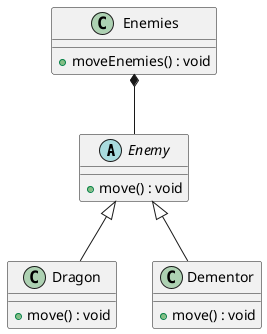 @startuml
'https://plantuml.com/component-diagram


abstract class Enemy{
+ move() : void
}

class Enemies{
+ moveEnemies() : void
}

class Dragon{
+ move() : void
}

class Dementor{
+ move() : void
}

Enemies *-- Enemy
Dragon -u-|> Enemy
Dementor -u-|> Enemy

@enduml